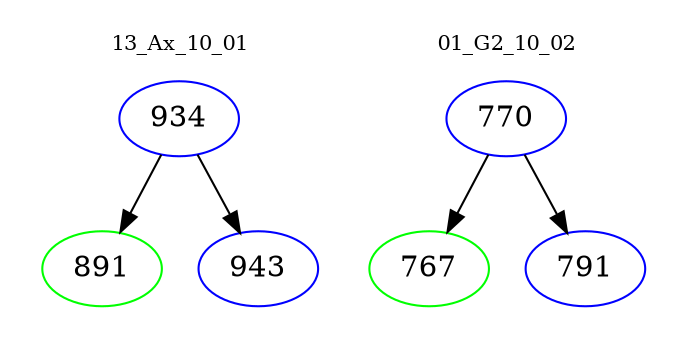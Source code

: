 digraph{
subgraph cluster_0 {
color = white
label = "13_Ax_10_01";
fontsize=10;
T0_934 [label="934", color="blue"]
T0_934 -> T0_891 [color="black"]
T0_891 [label="891", color="green"]
T0_934 -> T0_943 [color="black"]
T0_943 [label="943", color="blue"]
}
subgraph cluster_1 {
color = white
label = "01_G2_10_02";
fontsize=10;
T1_770 [label="770", color="blue"]
T1_770 -> T1_767 [color="black"]
T1_767 [label="767", color="green"]
T1_770 -> T1_791 [color="black"]
T1_791 [label="791", color="blue"]
}
}
